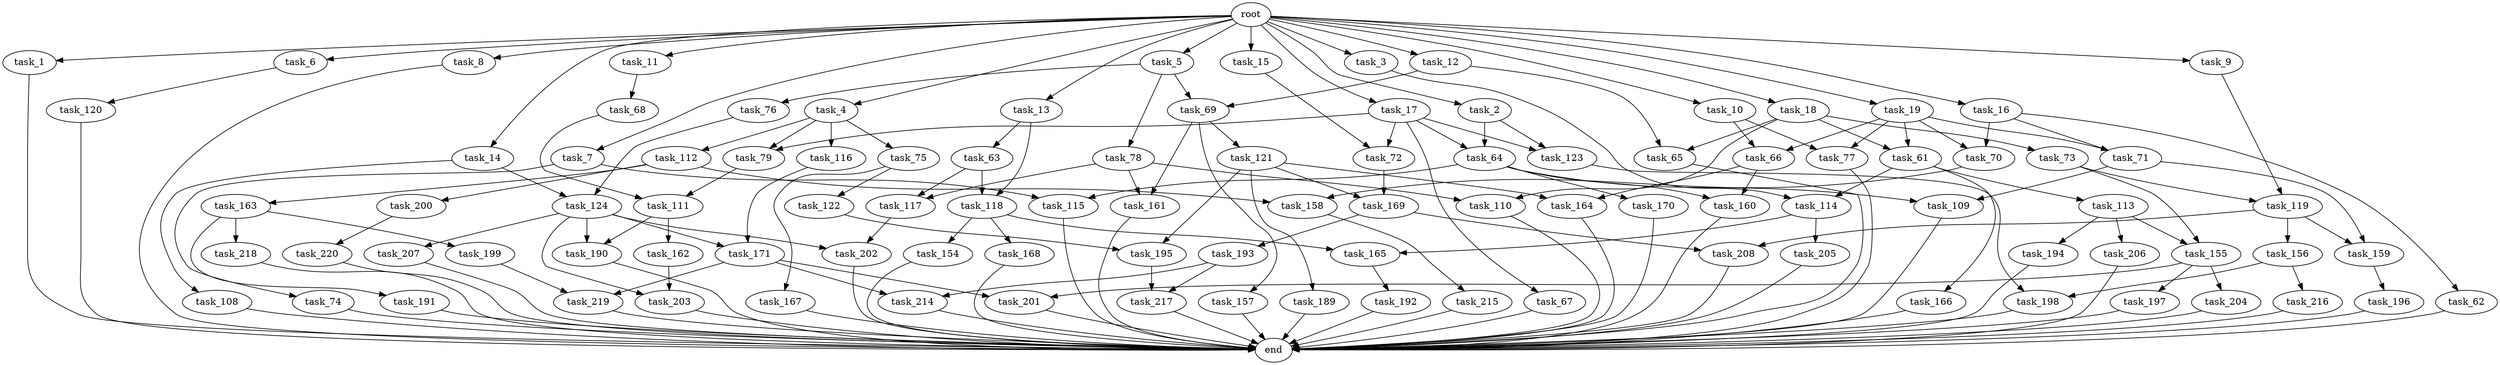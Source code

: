 digraph G {
  root [size="0.000000"];
  task_1 [size="1.024000"];
  task_2 [size="1.024000"];
  task_3 [size="1.024000"];
  task_4 [size="1.024000"];
  task_5 [size="1.024000"];
  task_6 [size="1.024000"];
  task_7 [size="1.024000"];
  task_8 [size="1.024000"];
  task_9 [size="1.024000"];
  task_10 [size="1.024000"];
  task_11 [size="1.024000"];
  task_12 [size="1.024000"];
  task_13 [size="1.024000"];
  task_14 [size="1.024000"];
  task_15 [size="1.024000"];
  task_16 [size="1.024000"];
  task_17 [size="1.024000"];
  task_18 [size="1.024000"];
  task_19 [size="1.024000"];
  task_61 [size="893353197.568000"];
  task_62 [size="34359738.368000"];
  task_63 [size="309237645.312000"];
  task_64 [size="618475290.624000"];
  task_65 [size="1554778161.152000"];
  task_66 [size="455266533.376000"];
  task_67 [size="309237645.312000"];
  task_68 [size="858993459.200000"];
  task_69 [size="730144440.320000"];
  task_70 [size="68719476.736000"];
  task_71 [size="68719476.736000"];
  task_72 [size="1168231104.512000"];
  task_73 [size="858993459.200000"];
  task_74 [size="77309411.328000"];
  task_75 [size="137438953.472000"];
  task_76 [size="34359738.368000"];
  task_77 [size="455266533.376000"];
  task_78 [size="34359738.368000"];
  task_79 [size="446676598.784000"];
  task_108 [size="214748364.800000"];
  task_109 [size="343597383.680000"];
  task_110 [size="1717986918.400000"];
  task_111 [size="730144440.320000"];
  task_112 [size="137438953.472000"];
  task_113 [size="858993459.200000"];
  task_114 [size="1717986918.400000"];
  task_115 [size="386547056.640000"];
  task_116 [size="137438953.472000"];
  task_117 [size="893353197.568000"];
  task_118 [size="343597383.680000"];
  task_119 [size="1554778161.152000"];
  task_120 [size="34359738.368000"];
  task_121 [size="34359738.368000"];
  task_122 [size="695784701.952000"];
  task_123 [size="618475290.624000"];
  task_124 [size="1073741824.000000"];
  task_154 [size="34359738.368000"];
  task_155 [size="1245540515.840000"];
  task_156 [size="137438953.472000"];
  task_157 [size="34359738.368000"];
  task_158 [size="635655159.808000"];
  task_159 [size="171798691.840000"];
  task_160 [size="446676598.784000"];
  task_161 [size="893353197.568000"];
  task_162 [size="695784701.952000"];
  task_163 [size="420906795.008000"];
  task_164 [size="996432412.672000"];
  task_165 [size="343597383.680000"];
  task_166 [size="858993459.200000"];
  task_167 [size="695784701.952000"];
  task_168 [size="34359738.368000"];
  task_169 [size="1717986918.400000"];
  task_170 [size="309237645.312000"];
  task_171 [size="936302870.528000"];
  task_189 [size="858993459.200000"];
  task_190 [size="773094113.280000"];
  task_191 [size="137438953.472000"];
  task_192 [size="858993459.200000"];
  task_193 [size="858993459.200000"];
  task_194 [size="549755813.888000"];
  task_195 [size="996432412.672000"];
  task_196 [size="77309411.328000"];
  task_197 [size="77309411.328000"];
  task_198 [size="1005022347.264000"];
  task_199 [size="137438953.472000"];
  task_200 [size="420906795.008000"];
  task_201 [size="773094113.280000"];
  task_202 [size="111669149.696000"];
  task_203 [size="773094113.280000"];
  task_204 [size="77309411.328000"];
  task_205 [size="309237645.312000"];
  task_206 [size="549755813.888000"];
  task_207 [size="77309411.328000"];
  task_208 [size="996432412.672000"];
  task_214 [size="1005022347.264000"];
  task_215 [size="695784701.952000"];
  task_216 [size="309237645.312000"];
  task_217 [size="446676598.784000"];
  task_218 [size="137438953.472000"];
  task_219 [size="1116691496.960000"];
  task_220 [size="420906795.008000"];
  end [size="0.000000"];

  root -> task_1 [size="1.000000"];
  root -> task_2 [size="1.000000"];
  root -> task_3 [size="1.000000"];
  root -> task_4 [size="1.000000"];
  root -> task_5 [size="1.000000"];
  root -> task_6 [size="1.000000"];
  root -> task_7 [size="1.000000"];
  root -> task_8 [size="1.000000"];
  root -> task_9 [size="1.000000"];
  root -> task_10 [size="1.000000"];
  root -> task_11 [size="1.000000"];
  root -> task_12 [size="1.000000"];
  root -> task_13 [size="1.000000"];
  root -> task_14 [size="1.000000"];
  root -> task_15 [size="1.000000"];
  root -> task_16 [size="1.000000"];
  root -> task_17 [size="1.000000"];
  root -> task_18 [size="1.000000"];
  root -> task_19 [size="1.000000"];
  task_1 -> end [size="1.000000"];
  task_2 -> task_64 [size="301989888.000000"];
  task_2 -> task_123 [size="301989888.000000"];
  task_3 -> task_114 [size="838860800.000000"];
  task_4 -> task_75 [size="134217728.000000"];
  task_4 -> task_79 [size="134217728.000000"];
  task_4 -> task_112 [size="134217728.000000"];
  task_4 -> task_116 [size="134217728.000000"];
  task_5 -> task_69 [size="33554432.000000"];
  task_5 -> task_76 [size="33554432.000000"];
  task_5 -> task_78 [size="33554432.000000"];
  task_6 -> task_120 [size="33554432.000000"];
  task_7 -> task_74 [size="75497472.000000"];
  task_7 -> task_115 [size="75497472.000000"];
  task_8 -> end [size="1.000000"];
  task_9 -> task_119 [size="838860800.000000"];
  task_10 -> task_66 [size="411041792.000000"];
  task_10 -> task_77 [size="411041792.000000"];
  task_11 -> task_68 [size="838860800.000000"];
  task_12 -> task_65 [size="679477248.000000"];
  task_12 -> task_69 [size="679477248.000000"];
  task_13 -> task_63 [size="301989888.000000"];
  task_13 -> task_118 [size="301989888.000000"];
  task_14 -> task_108 [size="209715200.000000"];
  task_14 -> task_124 [size="209715200.000000"];
  task_15 -> task_72 [size="838860800.000000"];
  task_16 -> task_62 [size="33554432.000000"];
  task_16 -> task_70 [size="33554432.000000"];
  task_16 -> task_71 [size="33554432.000000"];
  task_17 -> task_64 [size="301989888.000000"];
  task_17 -> task_67 [size="301989888.000000"];
  task_17 -> task_72 [size="301989888.000000"];
  task_17 -> task_79 [size="301989888.000000"];
  task_17 -> task_123 [size="301989888.000000"];
  task_18 -> task_61 [size="838860800.000000"];
  task_18 -> task_65 [size="838860800.000000"];
  task_18 -> task_73 [size="838860800.000000"];
  task_18 -> task_110 [size="838860800.000000"];
  task_19 -> task_61 [size="33554432.000000"];
  task_19 -> task_66 [size="33554432.000000"];
  task_19 -> task_70 [size="33554432.000000"];
  task_19 -> task_71 [size="33554432.000000"];
  task_19 -> task_77 [size="33554432.000000"];
  task_61 -> task_113 [size="838860800.000000"];
  task_61 -> task_114 [size="838860800.000000"];
  task_61 -> task_166 [size="838860800.000000"];
  task_62 -> end [size="1.000000"];
  task_63 -> task_117 [size="33554432.000000"];
  task_63 -> task_118 [size="33554432.000000"];
  task_64 -> task_109 [size="301989888.000000"];
  task_64 -> task_115 [size="301989888.000000"];
  task_64 -> task_160 [size="301989888.000000"];
  task_64 -> task_170 [size="301989888.000000"];
  task_65 -> end [size="1.000000"];
  task_66 -> task_160 [size="134217728.000000"];
  task_66 -> task_164 [size="134217728.000000"];
  task_67 -> end [size="1.000000"];
  task_68 -> task_111 [size="33554432.000000"];
  task_69 -> task_121 [size="33554432.000000"];
  task_69 -> task_157 [size="33554432.000000"];
  task_69 -> task_161 [size="33554432.000000"];
  task_70 -> task_158 [size="209715200.000000"];
  task_71 -> task_109 [size="33554432.000000"];
  task_71 -> task_159 [size="33554432.000000"];
  task_72 -> task_169 [size="838860800.000000"];
  task_73 -> task_119 [size="679477248.000000"];
  task_73 -> task_155 [size="679477248.000000"];
  task_74 -> end [size="1.000000"];
  task_75 -> task_122 [size="679477248.000000"];
  task_75 -> task_167 [size="679477248.000000"];
  task_76 -> task_124 [size="838860800.000000"];
  task_77 -> end [size="1.000000"];
  task_78 -> task_110 [size="838860800.000000"];
  task_78 -> task_117 [size="838860800.000000"];
  task_78 -> task_161 [size="838860800.000000"];
  task_79 -> task_111 [size="679477248.000000"];
  task_108 -> end [size="1.000000"];
  task_109 -> end [size="1.000000"];
  task_110 -> end [size="1.000000"];
  task_111 -> task_162 [size="679477248.000000"];
  task_111 -> task_190 [size="679477248.000000"];
  task_112 -> task_158 [size="411041792.000000"];
  task_112 -> task_163 [size="411041792.000000"];
  task_112 -> task_200 [size="411041792.000000"];
  task_113 -> task_155 [size="536870912.000000"];
  task_113 -> task_194 [size="536870912.000000"];
  task_113 -> task_206 [size="536870912.000000"];
  task_114 -> task_165 [size="301989888.000000"];
  task_114 -> task_205 [size="301989888.000000"];
  task_115 -> end [size="1.000000"];
  task_116 -> task_171 [size="838860800.000000"];
  task_117 -> task_202 [size="33554432.000000"];
  task_118 -> task_154 [size="33554432.000000"];
  task_118 -> task_165 [size="33554432.000000"];
  task_118 -> task_168 [size="33554432.000000"];
  task_119 -> task_156 [size="134217728.000000"];
  task_119 -> task_159 [size="134217728.000000"];
  task_119 -> task_208 [size="134217728.000000"];
  task_120 -> end [size="1.000000"];
  task_121 -> task_164 [size="838860800.000000"];
  task_121 -> task_169 [size="838860800.000000"];
  task_121 -> task_189 [size="838860800.000000"];
  task_121 -> task_195 [size="838860800.000000"];
  task_122 -> task_195 [size="134217728.000000"];
  task_123 -> task_198 [size="679477248.000000"];
  task_124 -> task_171 [size="75497472.000000"];
  task_124 -> task_190 [size="75497472.000000"];
  task_124 -> task_202 [size="75497472.000000"];
  task_124 -> task_203 [size="75497472.000000"];
  task_124 -> task_207 [size="75497472.000000"];
  task_154 -> end [size="1.000000"];
  task_155 -> task_197 [size="75497472.000000"];
  task_155 -> task_201 [size="75497472.000000"];
  task_155 -> task_204 [size="75497472.000000"];
  task_156 -> task_198 [size="301989888.000000"];
  task_156 -> task_216 [size="301989888.000000"];
  task_157 -> end [size="1.000000"];
  task_158 -> task_215 [size="679477248.000000"];
  task_159 -> task_196 [size="75497472.000000"];
  task_160 -> end [size="1.000000"];
  task_161 -> end [size="1.000000"];
  task_162 -> task_203 [size="679477248.000000"];
  task_163 -> task_191 [size="134217728.000000"];
  task_163 -> task_199 [size="134217728.000000"];
  task_163 -> task_218 [size="134217728.000000"];
  task_164 -> end [size="1.000000"];
  task_165 -> task_192 [size="838860800.000000"];
  task_166 -> end [size="1.000000"];
  task_167 -> end [size="1.000000"];
  task_168 -> end [size="1.000000"];
  task_169 -> task_193 [size="838860800.000000"];
  task_169 -> task_208 [size="838860800.000000"];
  task_170 -> end [size="1.000000"];
  task_171 -> task_201 [size="679477248.000000"];
  task_171 -> task_214 [size="679477248.000000"];
  task_171 -> task_219 [size="679477248.000000"];
  task_189 -> end [size="1.000000"];
  task_190 -> end [size="1.000000"];
  task_191 -> end [size="1.000000"];
  task_192 -> end [size="1.000000"];
  task_193 -> task_214 [size="301989888.000000"];
  task_193 -> task_217 [size="301989888.000000"];
  task_194 -> end [size="1.000000"];
  task_195 -> task_217 [size="134217728.000000"];
  task_196 -> end [size="1.000000"];
  task_197 -> end [size="1.000000"];
  task_198 -> end [size="1.000000"];
  task_199 -> task_219 [size="411041792.000000"];
  task_200 -> task_220 [size="411041792.000000"];
  task_201 -> end [size="1.000000"];
  task_202 -> end [size="1.000000"];
  task_203 -> end [size="1.000000"];
  task_204 -> end [size="1.000000"];
  task_205 -> end [size="1.000000"];
  task_206 -> end [size="1.000000"];
  task_207 -> end [size="1.000000"];
  task_208 -> end [size="1.000000"];
  task_214 -> end [size="1.000000"];
  task_215 -> end [size="1.000000"];
  task_216 -> end [size="1.000000"];
  task_217 -> end [size="1.000000"];
  task_218 -> end [size="1.000000"];
  task_219 -> end [size="1.000000"];
  task_220 -> end [size="1.000000"];
}
